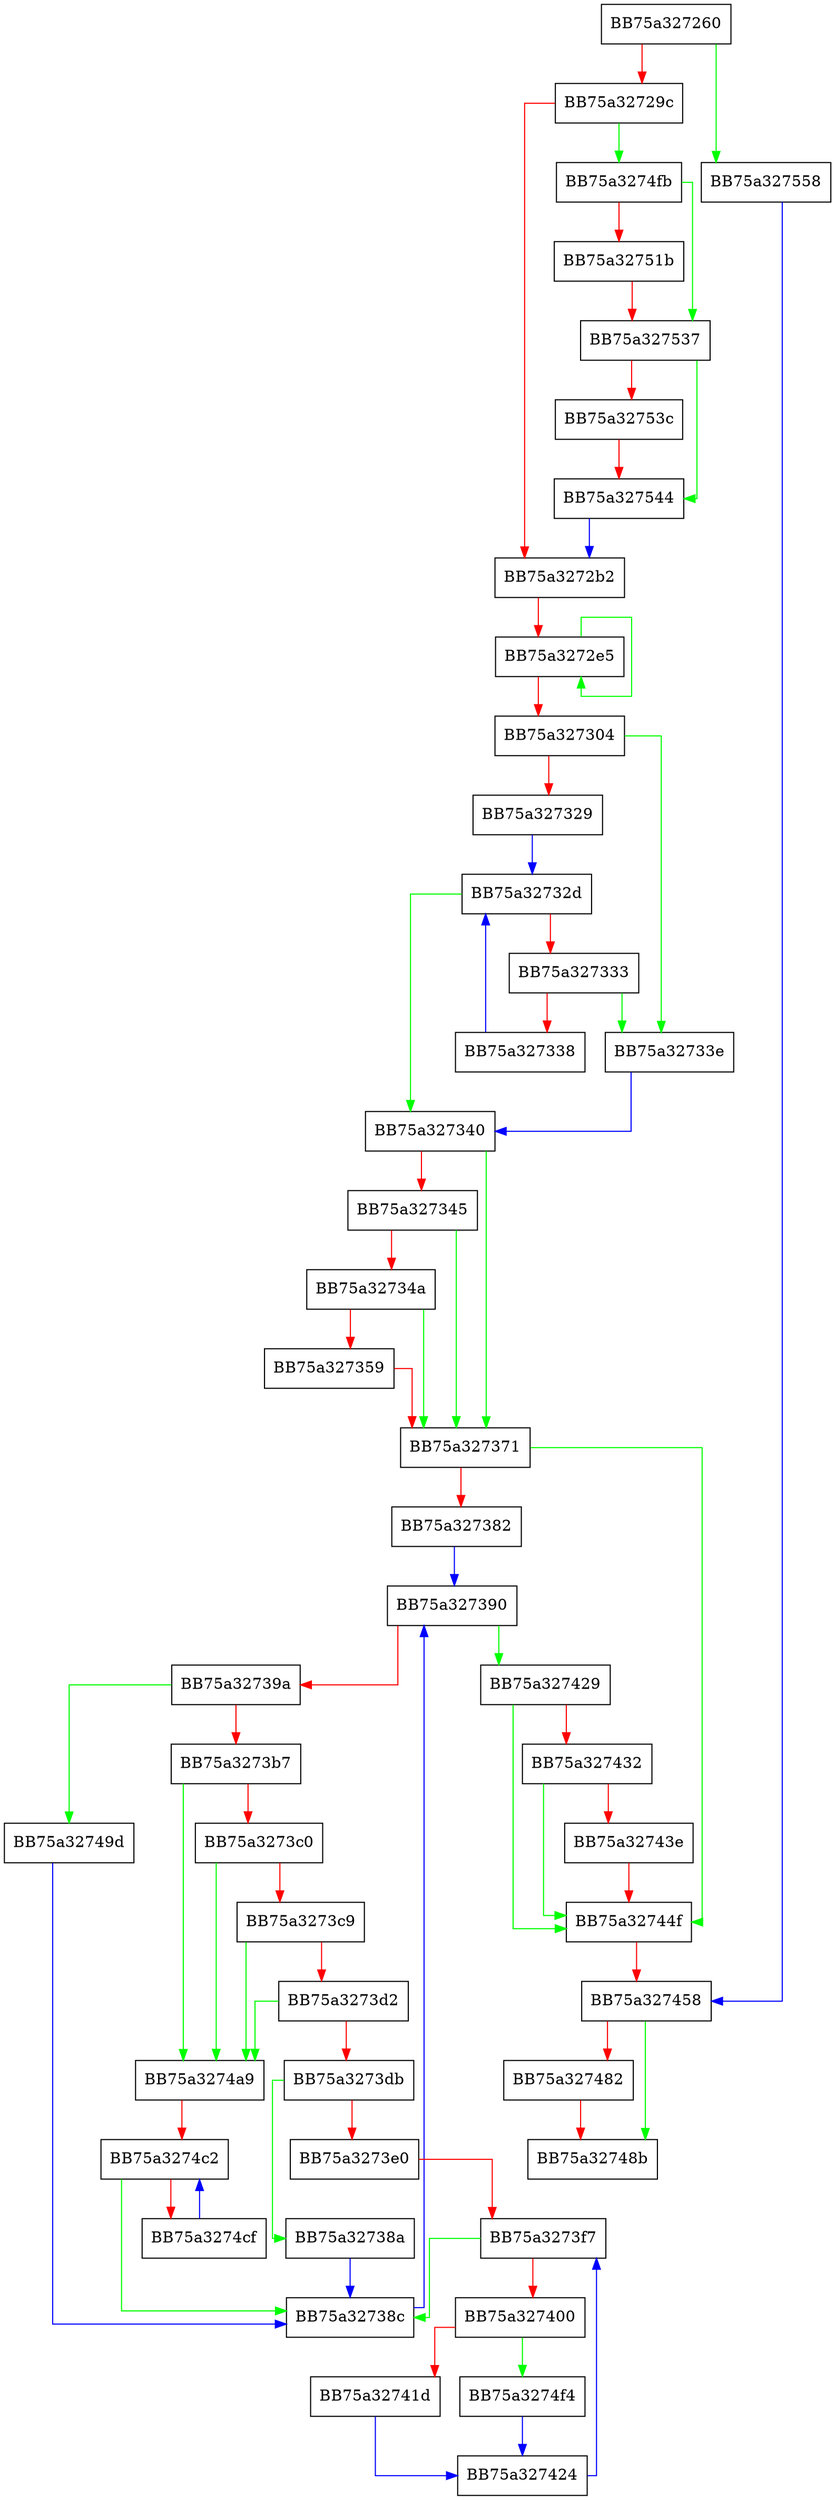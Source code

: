 digraph ClearDetectionNotifications {
  node [shape="box"];
  graph [splines=ortho];
  BB75a327260 -> BB75a327558 [color="green"];
  BB75a327260 -> BB75a32729c [color="red"];
  BB75a32729c -> BB75a3274fb [color="green"];
  BB75a32729c -> BB75a3272b2 [color="red"];
  BB75a3272b2 -> BB75a3272e5 [color="red"];
  BB75a3272e5 -> BB75a3272e5 [color="green"];
  BB75a3272e5 -> BB75a327304 [color="red"];
  BB75a327304 -> BB75a32733e [color="green"];
  BB75a327304 -> BB75a327329 [color="red"];
  BB75a327329 -> BB75a32732d [color="blue"];
  BB75a32732d -> BB75a327340 [color="green"];
  BB75a32732d -> BB75a327333 [color="red"];
  BB75a327333 -> BB75a32733e [color="green"];
  BB75a327333 -> BB75a327338 [color="red"];
  BB75a327338 -> BB75a32732d [color="blue"];
  BB75a32733e -> BB75a327340 [color="blue"];
  BB75a327340 -> BB75a327371 [color="green"];
  BB75a327340 -> BB75a327345 [color="red"];
  BB75a327345 -> BB75a327371 [color="green"];
  BB75a327345 -> BB75a32734a [color="red"];
  BB75a32734a -> BB75a327371 [color="green"];
  BB75a32734a -> BB75a327359 [color="red"];
  BB75a327359 -> BB75a327371 [color="red"];
  BB75a327371 -> BB75a32744f [color="green"];
  BB75a327371 -> BB75a327382 [color="red"];
  BB75a327382 -> BB75a327390 [color="blue"];
  BB75a32738a -> BB75a32738c [color="blue"];
  BB75a32738c -> BB75a327390 [color="blue"];
  BB75a327390 -> BB75a327429 [color="green"];
  BB75a327390 -> BB75a32739a [color="red"];
  BB75a32739a -> BB75a32749d [color="green"];
  BB75a32739a -> BB75a3273b7 [color="red"];
  BB75a3273b7 -> BB75a3274a9 [color="green"];
  BB75a3273b7 -> BB75a3273c0 [color="red"];
  BB75a3273c0 -> BB75a3274a9 [color="green"];
  BB75a3273c0 -> BB75a3273c9 [color="red"];
  BB75a3273c9 -> BB75a3274a9 [color="green"];
  BB75a3273c9 -> BB75a3273d2 [color="red"];
  BB75a3273d2 -> BB75a3274a9 [color="green"];
  BB75a3273d2 -> BB75a3273db [color="red"];
  BB75a3273db -> BB75a32738a [color="green"];
  BB75a3273db -> BB75a3273e0 [color="red"];
  BB75a3273e0 -> BB75a3273f7 [color="red"];
  BB75a3273f7 -> BB75a32738c [color="green"];
  BB75a3273f7 -> BB75a327400 [color="red"];
  BB75a327400 -> BB75a3274f4 [color="green"];
  BB75a327400 -> BB75a32741d [color="red"];
  BB75a32741d -> BB75a327424 [color="blue"];
  BB75a327424 -> BB75a3273f7 [color="blue"];
  BB75a327429 -> BB75a32744f [color="green"];
  BB75a327429 -> BB75a327432 [color="red"];
  BB75a327432 -> BB75a32744f [color="green"];
  BB75a327432 -> BB75a32743e [color="red"];
  BB75a32743e -> BB75a32744f [color="red"];
  BB75a32744f -> BB75a327458 [color="red"];
  BB75a327458 -> BB75a32748b [color="green"];
  BB75a327458 -> BB75a327482 [color="red"];
  BB75a327482 -> BB75a32748b [color="red"];
  BB75a32749d -> BB75a32738c [color="blue"];
  BB75a3274a9 -> BB75a3274c2 [color="red"];
  BB75a3274c2 -> BB75a32738c [color="green"];
  BB75a3274c2 -> BB75a3274cf [color="red"];
  BB75a3274cf -> BB75a3274c2 [color="blue"];
  BB75a3274f4 -> BB75a327424 [color="blue"];
  BB75a3274fb -> BB75a327537 [color="green"];
  BB75a3274fb -> BB75a32751b [color="red"];
  BB75a32751b -> BB75a327537 [color="red"];
  BB75a327537 -> BB75a327544 [color="green"];
  BB75a327537 -> BB75a32753c [color="red"];
  BB75a32753c -> BB75a327544 [color="red"];
  BB75a327544 -> BB75a3272b2 [color="blue"];
  BB75a327558 -> BB75a327458 [color="blue"];
}